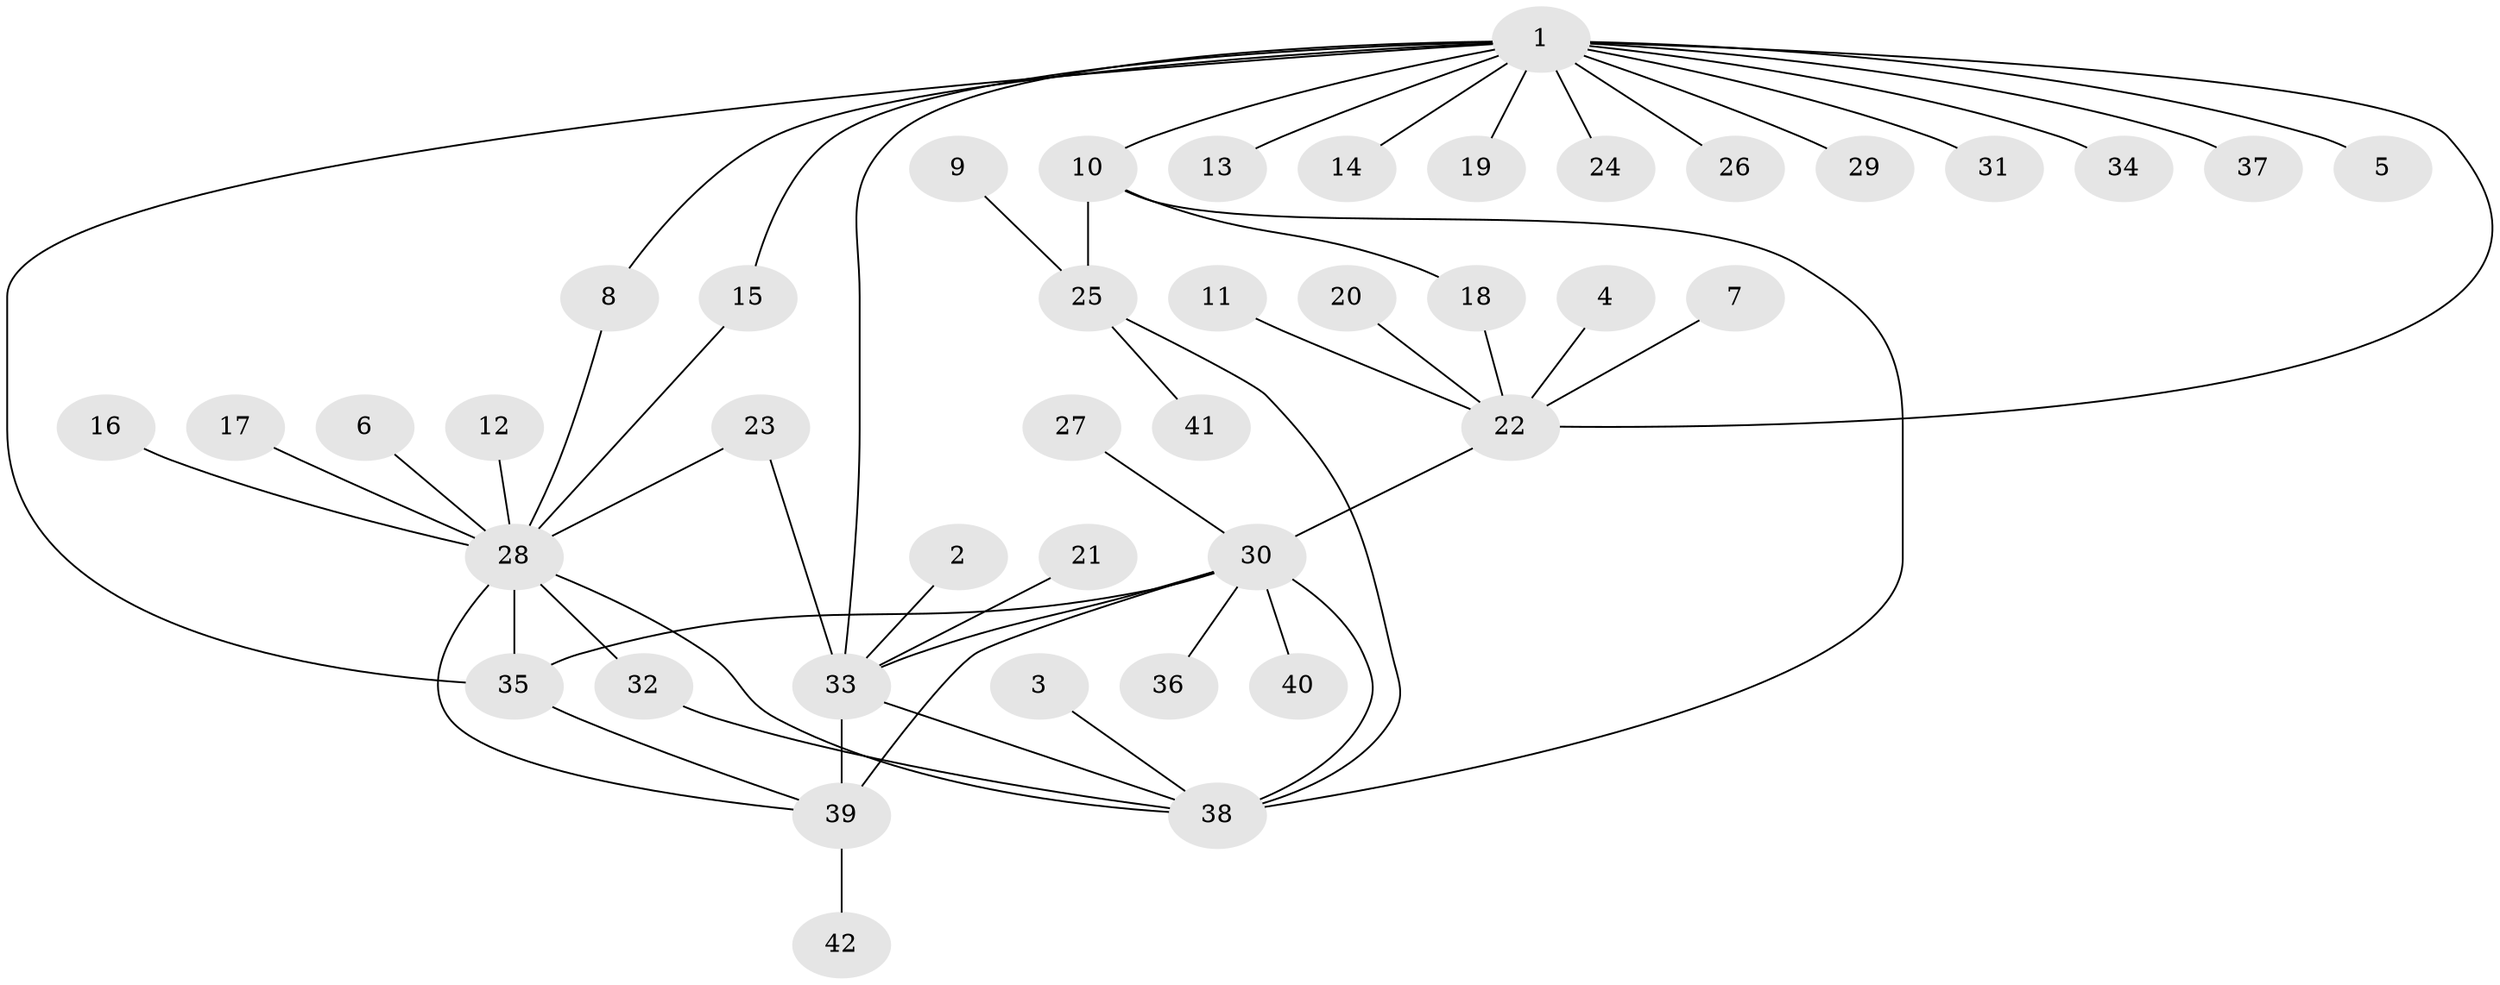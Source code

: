 // original degree distribution, {12: 0.011904761904761904, 7: 0.023809523809523808, 5: 0.05952380952380952, 4: 0.011904761904761904, 6: 0.023809523809523808, 11: 0.03571428571428571, 3: 0.09523809523809523, 9: 0.011904761904761904, 8: 0.011904761904761904, 10: 0.011904761904761904, 1: 0.5595238095238095, 2: 0.14285714285714285}
// Generated by graph-tools (version 1.1) at 2025/50/03/09/25 03:50:27]
// undirected, 42 vertices, 55 edges
graph export_dot {
graph [start="1"]
  node [color=gray90,style=filled];
  1;
  2;
  3;
  4;
  5;
  6;
  7;
  8;
  9;
  10;
  11;
  12;
  13;
  14;
  15;
  16;
  17;
  18;
  19;
  20;
  21;
  22;
  23;
  24;
  25;
  26;
  27;
  28;
  29;
  30;
  31;
  32;
  33;
  34;
  35;
  36;
  37;
  38;
  39;
  40;
  41;
  42;
  1 -- 5 [weight=1.0];
  1 -- 8 [weight=1.0];
  1 -- 10 [weight=1.0];
  1 -- 13 [weight=1.0];
  1 -- 14 [weight=1.0];
  1 -- 15 [weight=1.0];
  1 -- 19 [weight=1.0];
  1 -- 22 [weight=1.0];
  1 -- 24 [weight=1.0];
  1 -- 26 [weight=1.0];
  1 -- 29 [weight=1.0];
  1 -- 31 [weight=1.0];
  1 -- 33 [weight=1.0];
  1 -- 34 [weight=1.0];
  1 -- 35 [weight=1.0];
  1 -- 37 [weight=1.0];
  2 -- 33 [weight=1.0];
  3 -- 38 [weight=1.0];
  4 -- 22 [weight=1.0];
  6 -- 28 [weight=1.0];
  7 -- 22 [weight=1.0];
  8 -- 28 [weight=1.0];
  9 -- 25 [weight=1.0];
  10 -- 18 [weight=1.0];
  10 -- 25 [weight=2.0];
  10 -- 38 [weight=2.0];
  11 -- 22 [weight=1.0];
  12 -- 28 [weight=1.0];
  15 -- 28 [weight=1.0];
  16 -- 28 [weight=1.0];
  17 -- 28 [weight=1.0];
  18 -- 22 [weight=1.0];
  20 -- 22 [weight=1.0];
  21 -- 33 [weight=1.0];
  22 -- 30 [weight=3.0];
  23 -- 28 [weight=1.0];
  23 -- 33 [weight=1.0];
  25 -- 38 [weight=1.0];
  25 -- 41 [weight=1.0];
  27 -- 30 [weight=1.0];
  28 -- 32 [weight=1.0];
  28 -- 35 [weight=4.0];
  28 -- 38 [weight=1.0];
  28 -- 39 [weight=1.0];
  30 -- 33 [weight=1.0];
  30 -- 35 [weight=1.0];
  30 -- 36 [weight=1.0];
  30 -- 38 [weight=1.0];
  30 -- 39 [weight=1.0];
  30 -- 40 [weight=1.0];
  32 -- 38 [weight=1.0];
  33 -- 38 [weight=1.0];
  33 -- 39 [weight=4.0];
  35 -- 39 [weight=1.0];
  39 -- 42 [weight=1.0];
}
